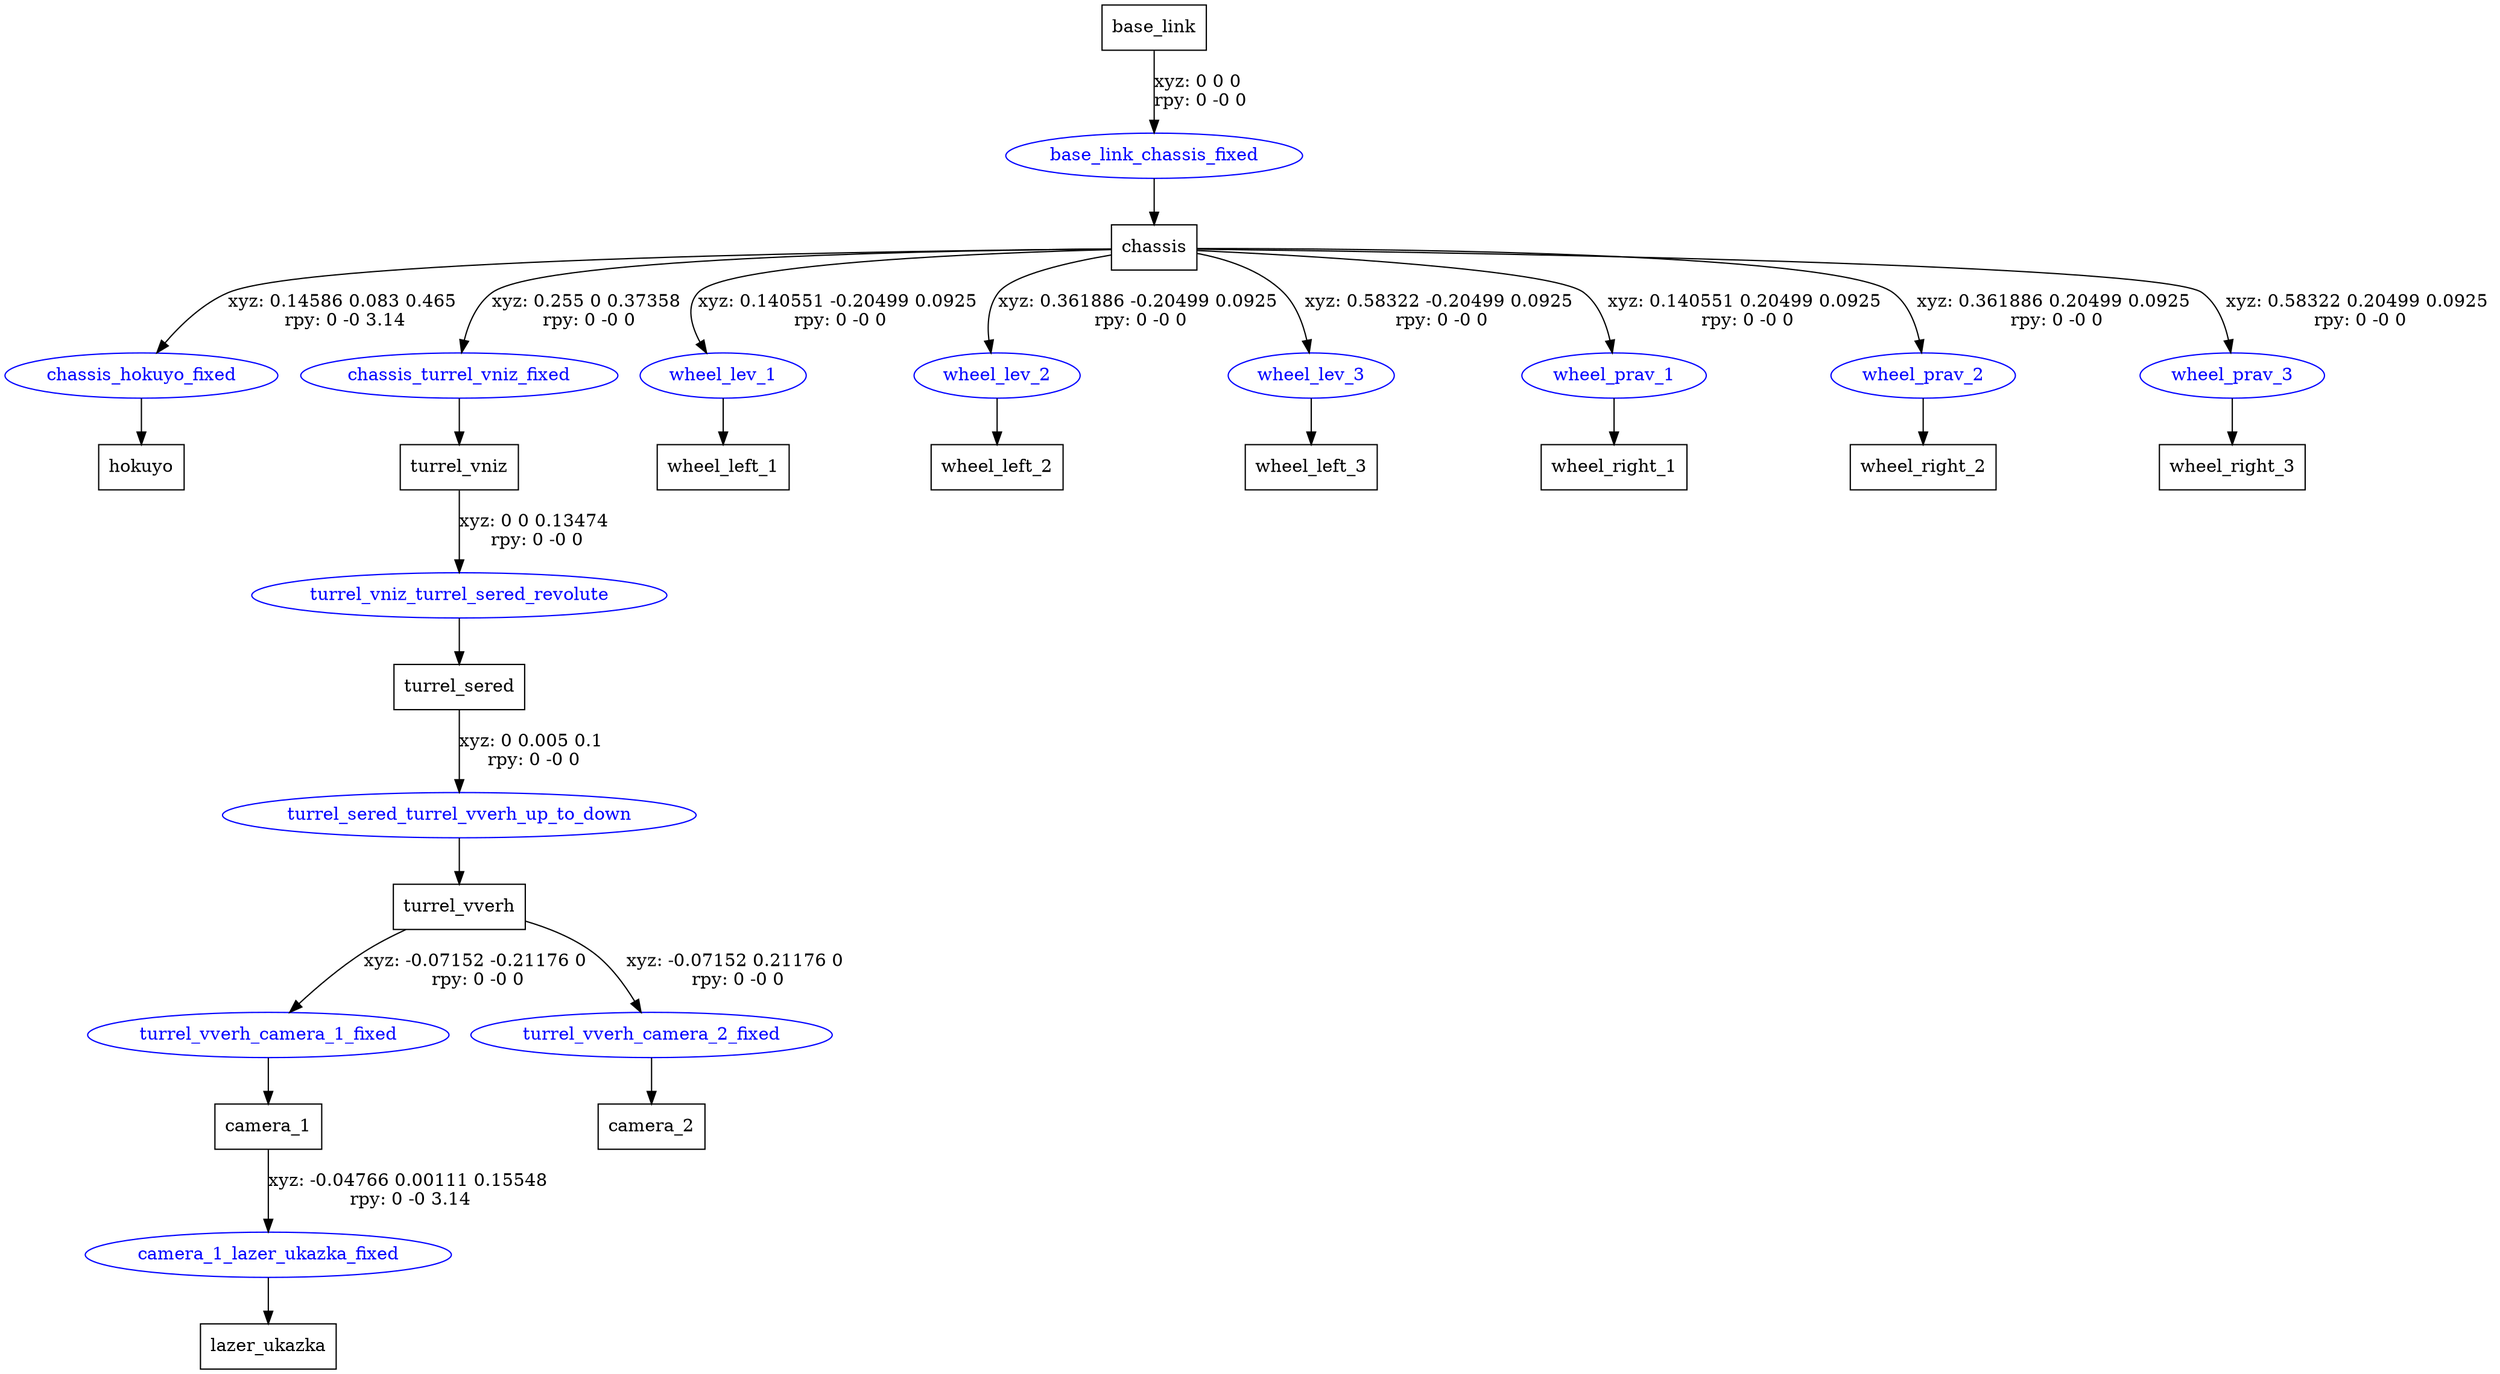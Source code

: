 digraph G {
node [shape=box];
"base_link" [label="base_link"];
"chassis" [label="chassis"];
"hokuyo" [label="hokuyo"];
"turrel_vniz" [label="turrel_vniz"];
"turrel_sered" [label="turrel_sered"];
"turrel_vverh" [label="turrel_vverh"];
"camera_1" [label="camera_1"];
"lazer_ukazka" [label="lazer_ukazka"];
"camera_2" [label="camera_2"];
"wheel_left_1" [label="wheel_left_1"];
"wheel_left_2" [label="wheel_left_2"];
"wheel_left_3" [label="wheel_left_3"];
"wheel_right_1" [label="wheel_right_1"];
"wheel_right_2" [label="wheel_right_2"];
"wheel_right_3" [label="wheel_right_3"];
node [shape=ellipse, color=blue, fontcolor=blue];
"base_link" -> "base_link_chassis_fixed" [label="xyz: 0 0 0 \nrpy: 0 -0 0"]
"base_link_chassis_fixed" -> "chassis"
"chassis" -> "chassis_hokuyo_fixed" [label="xyz: 0.14586 0.083 0.465 \nrpy: 0 -0 3.14"]
"chassis_hokuyo_fixed" -> "hokuyo"
"chassis" -> "chassis_turrel_vniz_fixed" [label="xyz: 0.255 0 0.37358 \nrpy: 0 -0 0"]
"chassis_turrel_vniz_fixed" -> "turrel_vniz"
"turrel_vniz" -> "turrel_vniz_turrel_sered_revolute" [label="xyz: 0 0 0.13474 \nrpy: 0 -0 0"]
"turrel_vniz_turrel_sered_revolute" -> "turrel_sered"
"turrel_sered" -> "turrel_sered_turrel_vverh_up_to_down" [label="xyz: 0 0.005 0.1 \nrpy: 0 -0 0"]
"turrel_sered_turrel_vverh_up_to_down" -> "turrel_vverh"
"turrel_vverh" -> "turrel_vverh_camera_1_fixed" [label="xyz: -0.07152 -0.21176 0 \nrpy: 0 -0 0"]
"turrel_vverh_camera_1_fixed" -> "camera_1"
"camera_1" -> "camera_1_lazer_ukazka_fixed" [label="xyz: -0.04766 0.00111 0.15548 \nrpy: 0 -0 3.14"]
"camera_1_lazer_ukazka_fixed" -> "lazer_ukazka"
"turrel_vverh" -> "turrel_vverh_camera_2_fixed" [label="xyz: -0.07152 0.21176 0 \nrpy: 0 -0 0"]
"turrel_vverh_camera_2_fixed" -> "camera_2"
"chassis" -> "wheel_lev_1" [label="xyz: 0.140551 -0.20499 0.0925 \nrpy: 0 -0 0"]
"wheel_lev_1" -> "wheel_left_1"
"chassis" -> "wheel_lev_2" [label="xyz: 0.361886 -0.20499 0.0925 \nrpy: 0 -0 0"]
"wheel_lev_2" -> "wheel_left_2"
"chassis" -> "wheel_lev_3" [label="xyz: 0.58322 -0.20499 0.0925 \nrpy: 0 -0 0"]
"wheel_lev_3" -> "wheel_left_3"
"chassis" -> "wheel_prav_1" [label="xyz: 0.140551 0.20499 0.0925 \nrpy: 0 -0 0"]
"wheel_prav_1" -> "wheel_right_1"
"chassis" -> "wheel_prav_2" [label="xyz: 0.361886 0.20499 0.0925 \nrpy: 0 -0 0"]
"wheel_prav_2" -> "wheel_right_2"
"chassis" -> "wheel_prav_3" [label="xyz: 0.58322 0.20499 0.0925 \nrpy: 0 -0 0"]
"wheel_prav_3" -> "wheel_right_3"
}
